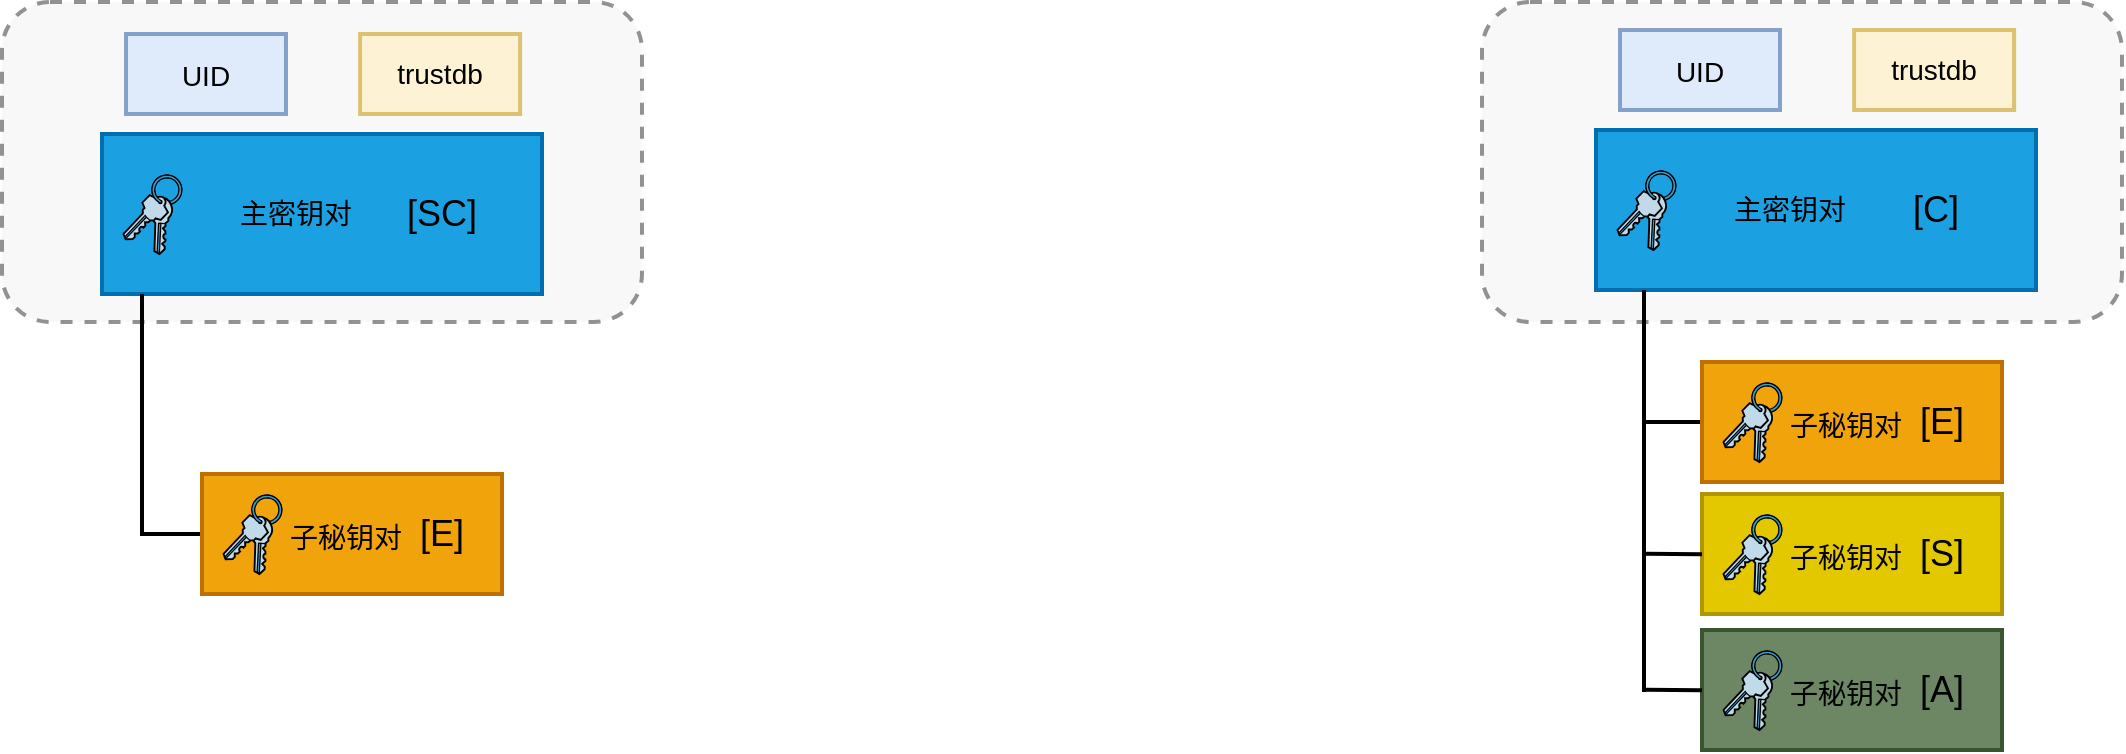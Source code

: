 <mxfile version="17.2.4" type="github">
  <diagram id="wDOJWa0sOfvWBEXJ46od" name="Page-1">
    <mxGraphModel dx="1291" dy="706" grid="0" gridSize="10" guides="1" tooltips="1" connect="1" arrows="1" fold="1" page="1" pageScale="1" pageWidth="827" pageHeight="1169" math="0" shadow="0">
      <root>
        <mxCell id="0" />
        <mxCell id="1" parent="0" />
        <mxCell id="D6fSD7lAw2xx7pMjgfwH-24" value="" style="rounded=1;whiteSpace=wrap;html=1;fontSize=18;fontColor=#333333;fillColor=#f5f5f5;dashed=1;strokeWidth=2;opacity=70;strokeColor=#666666;" vertex="1" parent="1">
          <mxGeometry x="239" y="150" width="320" height="160" as="geometry" />
        </mxCell>
        <mxCell id="D6fSD7lAw2xx7pMjgfwH-38" value="" style="rounded=1;whiteSpace=wrap;html=1;fontSize=18;fontColor=#333333;fillColor=#f5f5f5;dashed=1;strokeWidth=2;opacity=70;strokeColor=#666666;" vertex="1" parent="1">
          <mxGeometry x="979" y="150" width="320" height="160" as="geometry" />
        </mxCell>
        <mxCell id="D6fSD7lAw2xx7pMjgfwH-1" value="" style="rounded=0;whiteSpace=wrap;html=1;strokeWidth=2;fillColor=#1ba1e2;fontColor=#ffffff;strokeColor=#006EAF;" vertex="1" parent="1">
          <mxGeometry x="289" y="216" width="220" height="80" as="geometry" />
        </mxCell>
        <mxCell id="D6fSD7lAw2xx7pMjgfwH-5" value="" style="rounded=0;orthogonalLoop=1;jettySize=auto;html=1;endArrow=none;endFill=0;exitX=0;exitY=0.5;exitDx=0;exitDy=0;strokeWidth=2;" edge="1" parent="1" source="D6fSD7lAw2xx7pMjgfwH-2">
          <mxGeometry relative="1" as="geometry">
            <mxPoint x="309" y="296" as="targetPoint" />
            <Array as="points">
              <mxPoint x="309" y="416" />
            </Array>
          </mxGeometry>
        </mxCell>
        <mxCell id="D6fSD7lAw2xx7pMjgfwH-6" value="" style="shape=mxgraph.cisco.misc.keys;html=1;pointerEvents=1;dashed=0;fillColor=#036897;strokeColor=#ffffff;strokeWidth=2;verticalLabelPosition=bottom;verticalAlign=top;align=center;outlineConnect=0;" vertex="1" parent="1">
          <mxGeometry x="299" y="236" width="29.9" height="40" as="geometry" />
        </mxCell>
        <mxCell id="D6fSD7lAw2xx7pMjgfwH-10" value="" style="group;fontColor=#080808;strokeWidth=2;fontSize=14;" vertex="1" connectable="0" parent="1">
          <mxGeometry x="339" y="386" width="154" height="60" as="geometry" />
        </mxCell>
        <mxCell id="D6fSD7lAw2xx7pMjgfwH-2" value="" style="rounded=0;whiteSpace=wrap;html=1;strokeWidth=2;fillColor=#f0a30a;fontColor=#000000;strokeColor=#BD7000;" vertex="1" parent="D6fSD7lAw2xx7pMjgfwH-10">
          <mxGeometry width="150" height="60" as="geometry" />
        </mxCell>
        <mxCell id="D6fSD7lAw2xx7pMjgfwH-7" value="" style="shape=mxgraph.cisco.misc.keys;html=1;pointerEvents=1;dashed=0;fillColor=#036897;strokeColor=#ffffff;strokeWidth=2;verticalLabelPosition=bottom;verticalAlign=top;align=center;outlineConnect=0;" vertex="1" parent="D6fSD7lAw2xx7pMjgfwH-10">
          <mxGeometry x="10" y="10" width="29.9" height="40" as="geometry" />
        </mxCell>
        <mxCell id="D6fSD7lAw2xx7pMjgfwH-12" value="子秘钥对" style="text;html=1;strokeColor=none;fillColor=none;align=center;verticalAlign=middle;whiteSpace=wrap;rounded=0;strokeWidth=2;fontSize=14;" vertex="1" parent="D6fSD7lAw2xx7pMjgfwH-10">
          <mxGeometry x="41.9" y="17" width="60" height="30" as="geometry" />
        </mxCell>
        <mxCell id="D6fSD7lAw2xx7pMjgfwH-23" value="[E]" style="text;html=1;align=center;verticalAlign=middle;whiteSpace=wrap;rounded=0;fontSize=18;strokeWidth=2;" vertex="1" parent="D6fSD7lAw2xx7pMjgfwH-10">
          <mxGeometry x="90" y="15" width="60" height="30" as="geometry" />
        </mxCell>
        <mxCell id="D6fSD7lAw2xx7pMjgfwH-11" value="主密钥对" style="text;html=1;strokeColor=none;fillColor=none;align=center;verticalAlign=middle;whiteSpace=wrap;rounded=0;strokeWidth=2;fontSize=14;" vertex="1" parent="1">
          <mxGeometry x="356" y="241" width="60" height="30" as="geometry" />
        </mxCell>
        <mxCell id="D6fSD7lAw2xx7pMjgfwH-21" value="[SC]" style="text;html=1;align=center;verticalAlign=middle;whiteSpace=wrap;rounded=0;fontSize=18;strokeWidth=2;" vertex="1" parent="1">
          <mxGeometry x="429" y="241" width="60" height="30" as="geometry" />
        </mxCell>
        <mxCell id="D6fSD7lAw2xx7pMjgfwH-25" value="&lt;font style=&quot;font-size: 14px&quot;&gt;UID&lt;/font&gt;" style="rounded=0;whiteSpace=wrap;html=1;fontSize=18;fillColor=#dae8fc;strokeWidth=2;opacity=80;strokeColor=#6c8ebf;" vertex="1" parent="1">
          <mxGeometry x="301" y="166" width="80" height="40" as="geometry" />
        </mxCell>
        <mxCell id="D6fSD7lAw2xx7pMjgfwH-26" value="trustdb" style="rounded=0;whiteSpace=wrap;html=1;fontSize=14;fillColor=#fff2cc;strokeWidth=2;opacity=80;strokeColor=#d6b656;" vertex="1" parent="1">
          <mxGeometry x="418.05" y="166" width="80" height="40" as="geometry" />
        </mxCell>
        <mxCell id="D6fSD7lAw2xx7pMjgfwH-28" value="" style="rounded=0;whiteSpace=wrap;html=1;strokeWidth=2;fillColor=#1ba1e2;strokeColor=#006EAF;fontColor=#ffffff;" vertex="1" parent="1">
          <mxGeometry x="1036" y="214" width="220" height="80" as="geometry" />
        </mxCell>
        <mxCell id="D6fSD7lAw2xx7pMjgfwH-29" value="" style="rounded=0;orthogonalLoop=1;jettySize=auto;html=1;endArrow=none;endFill=0;exitX=0;exitY=0.5;exitDx=0;exitDy=0;strokeWidth=2;" edge="1" parent="1" source="D6fSD7lAw2xx7pMjgfwH-32">
          <mxGeometry relative="1" as="geometry">
            <mxPoint x="1060" y="294" as="targetPoint" />
            <Array as="points">
              <mxPoint x="1060" y="360" />
            </Array>
          </mxGeometry>
        </mxCell>
        <mxCell id="D6fSD7lAw2xx7pMjgfwH-30" value="" style="shape=mxgraph.cisco.misc.keys;html=1;pointerEvents=1;dashed=0;fillColor=#036897;strokeColor=#ffffff;strokeWidth=2;verticalLabelPosition=bottom;verticalAlign=top;align=center;outlineConnect=0;" vertex="1" parent="1">
          <mxGeometry x="1046" y="234" width="29.9" height="40" as="geometry" />
        </mxCell>
        <mxCell id="D6fSD7lAw2xx7pMjgfwH-31" value="" style="group;fontColor=#080808;strokeWidth=2;fontSize=14;" vertex="1" connectable="0" parent="1">
          <mxGeometry x="1089" y="330" width="154" height="60" as="geometry" />
        </mxCell>
        <mxCell id="D6fSD7lAw2xx7pMjgfwH-32" value="" style="rounded=0;whiteSpace=wrap;html=1;strokeWidth=2;fillColor=#f0a30a;fontColor=#000000;strokeColor=#BD7000;" vertex="1" parent="D6fSD7lAw2xx7pMjgfwH-31">
          <mxGeometry width="150" height="60" as="geometry" />
        </mxCell>
        <mxCell id="D6fSD7lAw2xx7pMjgfwH-33" value="" style="shape=mxgraph.cisco.misc.keys;html=1;pointerEvents=1;dashed=0;fillColor=#036897;strokeColor=#ffffff;strokeWidth=2;verticalLabelPosition=bottom;verticalAlign=top;align=center;outlineConnect=0;" vertex="1" parent="D6fSD7lAw2xx7pMjgfwH-31">
          <mxGeometry x="10" y="10" width="29.9" height="40" as="geometry" />
        </mxCell>
        <mxCell id="D6fSD7lAw2xx7pMjgfwH-34" value="子秘钥对" style="text;html=1;strokeColor=none;fillColor=none;align=center;verticalAlign=middle;whiteSpace=wrap;rounded=0;strokeWidth=2;fontSize=14;" vertex="1" parent="D6fSD7lAw2xx7pMjgfwH-31">
          <mxGeometry x="41.9" y="17" width="60" height="30" as="geometry" />
        </mxCell>
        <mxCell id="D6fSD7lAw2xx7pMjgfwH-35" value="[E]" style="text;html=1;align=center;verticalAlign=middle;whiteSpace=wrap;rounded=0;fontSize=18;strokeWidth=2;" vertex="1" parent="D6fSD7lAw2xx7pMjgfwH-31">
          <mxGeometry x="90" y="15" width="60" height="30" as="geometry" />
        </mxCell>
        <mxCell id="D6fSD7lAw2xx7pMjgfwH-36" value="主密钥对" style="text;html=1;strokeColor=none;fillColor=none;align=center;verticalAlign=middle;whiteSpace=wrap;rounded=0;strokeWidth=2;fontSize=14;" vertex="1" parent="1">
          <mxGeometry x="1103" y="239" width="60" height="30" as="geometry" />
        </mxCell>
        <mxCell id="D6fSD7lAw2xx7pMjgfwH-37" value="[C]" style="text;html=1;align=center;verticalAlign=middle;whiteSpace=wrap;rounded=0;fontSize=18;strokeWidth=2;" vertex="1" parent="1">
          <mxGeometry x="1176" y="239" width="60" height="30" as="geometry" />
        </mxCell>
        <mxCell id="D6fSD7lAw2xx7pMjgfwH-39" value="&lt;font style=&quot;font-size: 14px&quot;&gt;UID&lt;/font&gt;" style="rounded=0;whiteSpace=wrap;html=1;fontSize=18;fillColor=#dae8fc;strokeWidth=2;opacity=80;strokeColor=#6c8ebf;" vertex="1" parent="1">
          <mxGeometry x="1048" y="164" width="80" height="40" as="geometry" />
        </mxCell>
        <mxCell id="D6fSD7lAw2xx7pMjgfwH-40" value="trustdb" style="rounded=0;whiteSpace=wrap;html=1;fontSize=14;fillColor=#fff2cc;strokeWidth=2;opacity=80;strokeColor=#d6b656;" vertex="1" parent="1">
          <mxGeometry x="1165.05" y="164" width="80" height="40" as="geometry" />
        </mxCell>
        <mxCell id="D6fSD7lAw2xx7pMjgfwH-41" value="" style="group;fontColor=#080808;strokeWidth=2;fontSize=14;" vertex="1" connectable="0" parent="1">
          <mxGeometry x="1089" y="396" width="154" height="60" as="geometry" />
        </mxCell>
        <mxCell id="D6fSD7lAw2xx7pMjgfwH-42" value="" style="rounded=0;whiteSpace=wrap;html=1;strokeWidth=2;fillColor=#e3c800;fontColor=#000000;strokeColor=#B09500;" vertex="1" parent="D6fSD7lAw2xx7pMjgfwH-41">
          <mxGeometry width="150" height="60" as="geometry" />
        </mxCell>
        <mxCell id="D6fSD7lAw2xx7pMjgfwH-43" value="" style="shape=mxgraph.cisco.misc.keys;html=1;pointerEvents=1;dashed=0;fillColor=#036897;strokeColor=#ffffff;strokeWidth=2;verticalLabelPosition=bottom;verticalAlign=top;align=center;outlineConnect=0;" vertex="1" parent="D6fSD7lAw2xx7pMjgfwH-41">
          <mxGeometry x="10" y="10" width="29.9" height="40" as="geometry" />
        </mxCell>
        <mxCell id="D6fSD7lAw2xx7pMjgfwH-44" value="子秘钥对" style="text;html=1;strokeColor=none;fillColor=none;align=center;verticalAlign=middle;whiteSpace=wrap;rounded=0;strokeWidth=2;fontSize=14;" vertex="1" parent="D6fSD7lAw2xx7pMjgfwH-41">
          <mxGeometry x="41.9" y="17" width="60" height="30" as="geometry" />
        </mxCell>
        <mxCell id="D6fSD7lAw2xx7pMjgfwH-45" value="[S]" style="text;html=1;align=center;verticalAlign=middle;whiteSpace=wrap;rounded=0;fontSize=18;strokeWidth=2;" vertex="1" parent="D6fSD7lAw2xx7pMjgfwH-41">
          <mxGeometry x="90" y="15" width="60" height="30" as="geometry" />
        </mxCell>
        <mxCell id="D6fSD7lAw2xx7pMjgfwH-46" value="" style="group;fontColor=#080808;strokeWidth=2;fontSize=14;" vertex="1" connectable="0" parent="1">
          <mxGeometry x="1089" y="464" width="154" height="60" as="geometry" />
        </mxCell>
        <mxCell id="D6fSD7lAw2xx7pMjgfwH-47" value="" style="rounded=0;whiteSpace=wrap;html=1;strokeWidth=2;fillColor=#6d8764;fontColor=#ffffff;strokeColor=#3A5431;" vertex="1" parent="D6fSD7lAw2xx7pMjgfwH-46">
          <mxGeometry width="150" height="60" as="geometry" />
        </mxCell>
        <mxCell id="D6fSD7lAw2xx7pMjgfwH-48" value="" style="shape=mxgraph.cisco.misc.keys;html=1;pointerEvents=1;dashed=0;fillColor=#036897;strokeColor=#ffffff;strokeWidth=2;verticalLabelPosition=bottom;verticalAlign=top;align=center;outlineConnect=0;" vertex="1" parent="D6fSD7lAw2xx7pMjgfwH-46">
          <mxGeometry x="10" y="10" width="29.9" height="40" as="geometry" />
        </mxCell>
        <mxCell id="D6fSD7lAw2xx7pMjgfwH-49" value="子秘钥对" style="text;html=1;strokeColor=none;fillColor=none;align=center;verticalAlign=middle;whiteSpace=wrap;rounded=0;strokeWidth=2;fontSize=14;" vertex="1" parent="D6fSD7lAw2xx7pMjgfwH-46">
          <mxGeometry x="41.9" y="17" width="60" height="30" as="geometry" />
        </mxCell>
        <mxCell id="D6fSD7lAw2xx7pMjgfwH-50" value="[A]" style="text;html=1;align=center;verticalAlign=middle;whiteSpace=wrap;rounded=0;fontSize=18;strokeWidth=2;" vertex="1" parent="D6fSD7lAw2xx7pMjgfwH-46">
          <mxGeometry x="90" y="15" width="60" height="30" as="geometry" />
        </mxCell>
        <mxCell id="D6fSD7lAw2xx7pMjgfwH-56" value="" style="endArrow=none;html=1;rounded=0;fontSize=14;fontColor=#080808;strokeWidth=2;" edge="1" parent="1">
          <mxGeometry width="50" height="50" relative="1" as="geometry">
            <mxPoint x="1060" y="495" as="sourcePoint" />
            <mxPoint x="1060" y="360" as="targetPoint" />
          </mxGeometry>
        </mxCell>
        <mxCell id="D6fSD7lAw2xx7pMjgfwH-58" value="" style="endArrow=none;html=1;rounded=0;fontSize=14;fontColor=#080808;strokeWidth=2;entryX=-0.005;entryY=0.47;entryDx=0;entryDy=0;entryPerimeter=0;" edge="1" parent="1">
          <mxGeometry width="50" height="50" relative="1" as="geometry">
            <mxPoint x="1060.75" y="493.9" as="sourcePoint" />
            <mxPoint x="1089" y="494.1" as="targetPoint" />
          </mxGeometry>
        </mxCell>
        <mxCell id="D6fSD7lAw2xx7pMjgfwH-59" value="" style="endArrow=none;html=1;rounded=0;fontSize=14;fontColor=#080808;strokeWidth=2;entryX=-0.005;entryY=0.47;entryDx=0;entryDy=0;entryPerimeter=0;" edge="1" parent="1">
          <mxGeometry width="50" height="50" relative="1" as="geometry">
            <mxPoint x="1060.75" y="425.9" as="sourcePoint" />
            <mxPoint x="1089" y="426.1" as="targetPoint" />
          </mxGeometry>
        </mxCell>
      </root>
    </mxGraphModel>
  </diagram>
</mxfile>
